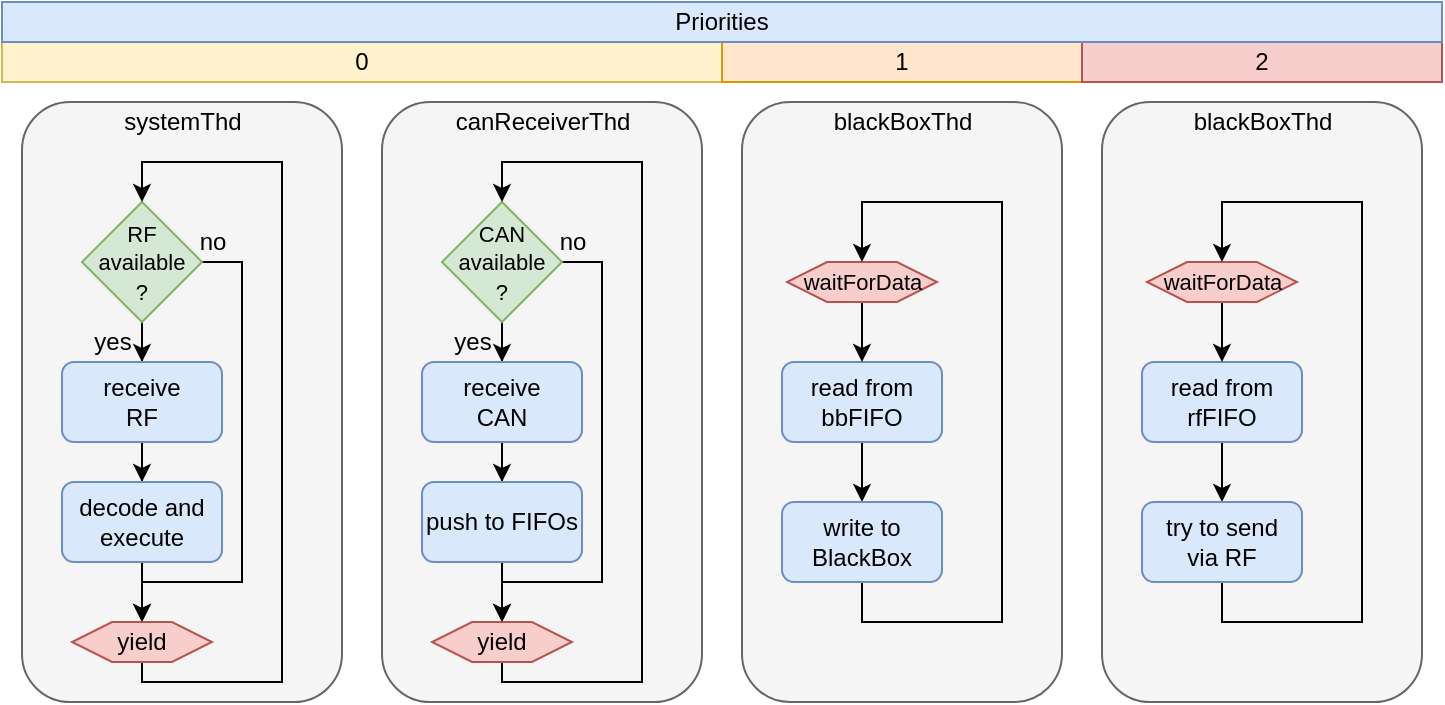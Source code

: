 <mxfile version="14.6.13" type="device"><diagram id="WkllGhkKPKTY4PVK9HA3" name="Page-1"><mxGraphModel dx="1105" dy="799" grid="1" gridSize="10" guides="1" tooltips="1" connect="1" arrows="1" fold="1" page="1" pageScale="1" pageWidth="850" pageHeight="1100" math="0" shadow="0"><root><mxCell id="0"/><mxCell id="1" parent="0"/><mxCell id="gsVgyHO2t3orhfe31xrk-1" value="" style="rounded=1;whiteSpace=wrap;html=1;fillColor=#f5f5f5;strokeColor=#666666;fontColor=#333333;" parent="1" vertex="1"><mxGeometry x="540" y="250" width="160" height="300" as="geometry"/></mxCell><mxCell id="gsVgyHO2t3orhfe31xrk-2" value="canReceiverThd" style="text;html=1;align=center;verticalAlign=middle;resizable=0;points=[];autosize=1;strokeColor=none;" parent="1" vertex="1"><mxGeometry x="570" y="250" width="100" height="20" as="geometry"/></mxCell><mxCell id="gsVgyHO2t3orhfe31xrk-11" style="edgeStyle=orthogonalEdgeStyle;rounded=0;orthogonalLoop=1;jettySize=auto;html=1;entryX=0.5;entryY=0;entryDx=0;entryDy=0;" parent="1" source="gsVgyHO2t3orhfe31xrk-5" target="gsVgyHO2t3orhfe31xrk-8" edge="1"><mxGeometry relative="1" as="geometry"/></mxCell><mxCell id="gsVgyHO2t3orhfe31xrk-15" style="edgeStyle=orthogonalEdgeStyle;rounded=0;orthogonalLoop=1;jettySize=auto;html=1;exitX=1;exitY=0.5;exitDx=0;exitDy=0;entryX=0.5;entryY=0;entryDx=0;entryDy=0;" parent="1" source="gsVgyHO2t3orhfe31xrk-5" target="gsVgyHO2t3orhfe31xrk-10" edge="1"><mxGeometry relative="1" as="geometry"><Array as="points"><mxPoint x="650" y="330"/><mxPoint x="650" y="490"/><mxPoint x="600" y="490"/></Array></mxGeometry></mxCell><mxCell id="gsVgyHO2t3orhfe31xrk-5" value="&lt;font style=&quot;font-size: 11px&quot;&gt;CAN&lt;br&gt;available&lt;br&gt;?&lt;/font&gt;" style="rhombus;whiteSpace=wrap;html=1;fillColor=#d5e8d4;strokeColor=#82b366;" parent="1" vertex="1"><mxGeometry x="570" y="300" width="60" height="60" as="geometry"/></mxCell><mxCell id="gsVgyHO2t3orhfe31xrk-12" style="edgeStyle=orthogonalEdgeStyle;rounded=0;orthogonalLoop=1;jettySize=auto;html=1;entryX=0.5;entryY=0;entryDx=0;entryDy=0;" parent="1" source="gsVgyHO2t3orhfe31xrk-8" target="gsVgyHO2t3orhfe31xrk-9" edge="1"><mxGeometry relative="1" as="geometry"/></mxCell><mxCell id="gsVgyHO2t3orhfe31xrk-8" value="receive&lt;br&gt;CAN" style="rounded=1;whiteSpace=wrap;html=1;fillColor=#dae8fc;strokeColor=#6c8ebf;" parent="1" vertex="1"><mxGeometry x="560" y="380" width="80" height="40" as="geometry"/></mxCell><mxCell id="gsVgyHO2t3orhfe31xrk-14" style="edgeStyle=orthogonalEdgeStyle;rounded=0;orthogonalLoop=1;jettySize=auto;html=1;exitX=0.5;exitY=1;exitDx=0;exitDy=0;entryX=0.5;entryY=0;entryDx=0;entryDy=0;" parent="1" source="gsVgyHO2t3orhfe31xrk-9" target="gsVgyHO2t3orhfe31xrk-10" edge="1"><mxGeometry relative="1" as="geometry"/></mxCell><mxCell id="gsVgyHO2t3orhfe31xrk-9" value="push to FIFOs" style="rounded=1;whiteSpace=wrap;html=1;fillColor=#dae8fc;strokeColor=#6c8ebf;" parent="1" vertex="1"><mxGeometry x="560" y="440" width="80" height="40" as="geometry"/></mxCell><mxCell id="gsVgyHO2t3orhfe31xrk-16" style="edgeStyle=orthogonalEdgeStyle;rounded=0;orthogonalLoop=1;jettySize=auto;html=1;exitX=0.5;exitY=1;exitDx=0;exitDy=0;entryX=0.5;entryY=0;entryDx=0;entryDy=0;" parent="1" source="gsVgyHO2t3orhfe31xrk-10" target="gsVgyHO2t3orhfe31xrk-5" edge="1"><mxGeometry relative="1" as="geometry"><Array as="points"><mxPoint x="600" y="540"/><mxPoint x="670" y="540"/><mxPoint x="670" y="280"/><mxPoint x="600" y="280"/></Array></mxGeometry></mxCell><mxCell id="gsVgyHO2t3orhfe31xrk-10" value="yield" style="shape=hexagon;perimeter=hexagonPerimeter2;whiteSpace=wrap;html=1;fixedSize=1;fillColor=#f8cecc;strokeColor=#b85450;" parent="1" vertex="1"><mxGeometry x="565" y="510" width="70" height="20" as="geometry"/></mxCell><mxCell id="kW5pfyk3hJCMQrnuL7md-1" value="yes" style="text;html=1;align=center;verticalAlign=middle;resizable=0;points=[];autosize=1;strokeColor=none;" vertex="1" parent="1"><mxGeometry x="570" y="360" width="30" height="20" as="geometry"/></mxCell><mxCell id="kW5pfyk3hJCMQrnuL7md-2" value="no" style="text;html=1;align=center;verticalAlign=middle;resizable=0;points=[];autosize=1;strokeColor=none;" vertex="1" parent="1"><mxGeometry x="620" y="310" width="30" height="20" as="geometry"/></mxCell><mxCell id="kW5pfyk3hJCMQrnuL7md-3" value="0" style="rounded=0;whiteSpace=wrap;html=1;fillColor=#fff2cc;strokeColor=#d6b656;" vertex="1" parent="1"><mxGeometry x="350" y="220" width="360" height="20" as="geometry"/></mxCell><mxCell id="kW5pfyk3hJCMQrnuL7md-4" value="" style="rounded=1;whiteSpace=wrap;html=1;fillColor=#f5f5f5;strokeColor=#666666;fontColor=#333333;" vertex="1" parent="1"><mxGeometry x="360" y="250" width="160" height="300" as="geometry"/></mxCell><mxCell id="kW5pfyk3hJCMQrnuL7md-5" value="systemThd" style="text;html=1;align=center;verticalAlign=middle;resizable=0;points=[];autosize=1;strokeColor=none;" vertex="1" parent="1"><mxGeometry x="405" y="250" width="70" height="20" as="geometry"/></mxCell><mxCell id="kW5pfyk3hJCMQrnuL7md-6" style="edgeStyle=orthogonalEdgeStyle;rounded=0;orthogonalLoop=1;jettySize=auto;html=1;entryX=0.5;entryY=0;entryDx=0;entryDy=0;" edge="1" parent="1" source="kW5pfyk3hJCMQrnuL7md-8" target="kW5pfyk3hJCMQrnuL7md-10"><mxGeometry relative="1" as="geometry"/></mxCell><mxCell id="kW5pfyk3hJCMQrnuL7md-7" style="edgeStyle=orthogonalEdgeStyle;rounded=0;orthogonalLoop=1;jettySize=auto;html=1;exitX=1;exitY=0.5;exitDx=0;exitDy=0;entryX=0.5;entryY=0;entryDx=0;entryDy=0;" edge="1" parent="1" source="kW5pfyk3hJCMQrnuL7md-8" target="kW5pfyk3hJCMQrnuL7md-14"><mxGeometry relative="1" as="geometry"><Array as="points"><mxPoint x="470" y="330"/><mxPoint x="470" y="490"/><mxPoint x="420" y="490"/></Array></mxGeometry></mxCell><mxCell id="kW5pfyk3hJCMQrnuL7md-8" value="&lt;font style=&quot;font-size: 11px&quot;&gt;RF&lt;br&gt;available&lt;br&gt;?&lt;/font&gt;" style="rhombus;whiteSpace=wrap;html=1;fillColor=#d5e8d4;strokeColor=#82b366;" vertex="1" parent="1"><mxGeometry x="390" y="300" width="60" height="60" as="geometry"/></mxCell><mxCell id="kW5pfyk3hJCMQrnuL7md-9" style="edgeStyle=orthogonalEdgeStyle;rounded=0;orthogonalLoop=1;jettySize=auto;html=1;entryX=0.5;entryY=0;entryDx=0;entryDy=0;" edge="1" parent="1" source="kW5pfyk3hJCMQrnuL7md-10" target="kW5pfyk3hJCMQrnuL7md-12"><mxGeometry relative="1" as="geometry"/></mxCell><mxCell id="kW5pfyk3hJCMQrnuL7md-10" value="receive&lt;br&gt;RF" style="rounded=1;whiteSpace=wrap;html=1;fillColor=#dae8fc;strokeColor=#6c8ebf;" vertex="1" parent="1"><mxGeometry x="380" y="380" width="80" height="40" as="geometry"/></mxCell><mxCell id="kW5pfyk3hJCMQrnuL7md-11" style="edgeStyle=orthogonalEdgeStyle;rounded=0;orthogonalLoop=1;jettySize=auto;html=1;exitX=0.5;exitY=1;exitDx=0;exitDy=0;entryX=0.5;entryY=0;entryDx=0;entryDy=0;" edge="1" parent="1" source="kW5pfyk3hJCMQrnuL7md-12" target="kW5pfyk3hJCMQrnuL7md-14"><mxGeometry relative="1" as="geometry"/></mxCell><mxCell id="kW5pfyk3hJCMQrnuL7md-12" value="decode and execute" style="rounded=1;whiteSpace=wrap;html=1;fillColor=#dae8fc;strokeColor=#6c8ebf;" vertex="1" parent="1"><mxGeometry x="380" y="440" width="80" height="40" as="geometry"/></mxCell><mxCell id="kW5pfyk3hJCMQrnuL7md-13" style="edgeStyle=orthogonalEdgeStyle;rounded=0;orthogonalLoop=1;jettySize=auto;html=1;exitX=0.5;exitY=1;exitDx=0;exitDy=0;entryX=0.5;entryY=0;entryDx=0;entryDy=0;" edge="1" parent="1" source="kW5pfyk3hJCMQrnuL7md-14" target="kW5pfyk3hJCMQrnuL7md-8"><mxGeometry relative="1" as="geometry"><Array as="points"><mxPoint x="420" y="540"/><mxPoint x="490" y="540"/><mxPoint x="490" y="280"/><mxPoint x="420" y="280"/></Array></mxGeometry></mxCell><mxCell id="kW5pfyk3hJCMQrnuL7md-14" value="yield" style="shape=hexagon;perimeter=hexagonPerimeter2;whiteSpace=wrap;html=1;fixedSize=1;fillColor=#f8cecc;strokeColor=#b85450;" vertex="1" parent="1"><mxGeometry x="385" y="510" width="70" height="20" as="geometry"/></mxCell><mxCell id="kW5pfyk3hJCMQrnuL7md-15" value="yes" style="text;html=1;align=center;verticalAlign=middle;resizable=0;points=[];autosize=1;strokeColor=none;" vertex="1" parent="1"><mxGeometry x="390" y="360" width="30" height="20" as="geometry"/></mxCell><mxCell id="kW5pfyk3hJCMQrnuL7md-16" value="no" style="text;html=1;align=center;verticalAlign=middle;resizable=0;points=[];autosize=1;strokeColor=none;" vertex="1" parent="1"><mxGeometry x="440" y="310" width="30" height="20" as="geometry"/></mxCell><mxCell id="kW5pfyk3hJCMQrnuL7md-17" value="1" style="rounded=0;whiteSpace=wrap;html=1;fillColor=#ffe6cc;strokeColor=#d79b00;" vertex="1" parent="1"><mxGeometry x="710" y="220" width="180" height="20" as="geometry"/></mxCell><mxCell id="kW5pfyk3hJCMQrnuL7md-18" value="2" style="rounded=0;whiteSpace=wrap;html=1;fillColor=#f8cecc;strokeColor=#b85450;" vertex="1" parent="1"><mxGeometry x="890" y="220" width="180" height="20" as="geometry"/></mxCell><mxCell id="kW5pfyk3hJCMQrnuL7md-20" value="Priorities" style="rounded=0;whiteSpace=wrap;html=1;fillColor=#dae8fc;strokeColor=#6c8ebf;align=center;" vertex="1" parent="1"><mxGeometry x="350" y="200" width="720" height="20" as="geometry"/></mxCell><mxCell id="kW5pfyk3hJCMQrnuL7md-21" value="" style="rounded=1;whiteSpace=wrap;html=1;fillColor=#f5f5f5;strokeColor=#666666;fontColor=#333333;" vertex="1" parent="1"><mxGeometry x="720" y="250" width="160" height="300" as="geometry"/></mxCell><mxCell id="kW5pfyk3hJCMQrnuL7md-22" value="blackBoxThd" style="text;html=1;align=center;verticalAlign=middle;resizable=0;points=[];autosize=1;strokeColor=none;" vertex="1" parent="1"><mxGeometry x="760" y="250" width="80" height="20" as="geometry"/></mxCell><mxCell id="kW5pfyk3hJCMQrnuL7md-36" style="edgeStyle=orthogonalEdgeStyle;rounded=0;orthogonalLoop=1;jettySize=auto;html=1;exitX=0.5;exitY=1;exitDx=0;exitDy=0;entryX=0.5;entryY=0;entryDx=0;entryDy=0;fontSize=11;" edge="1" parent="1" source="kW5pfyk3hJCMQrnuL7md-29" target="kW5pfyk3hJCMQrnuL7md-34"><mxGeometry relative="1" as="geometry"/></mxCell><mxCell id="kW5pfyk3hJCMQrnuL7md-29" value="read from bbFIFO" style="rounded=1;whiteSpace=wrap;html=1;fillColor=#dae8fc;strokeColor=#6c8ebf;" vertex="1" parent="1"><mxGeometry x="740" y="380" width="80" height="40" as="geometry"/></mxCell><mxCell id="kW5pfyk3hJCMQrnuL7md-35" style="edgeStyle=orthogonalEdgeStyle;rounded=0;orthogonalLoop=1;jettySize=auto;html=1;exitX=0.5;exitY=1;exitDx=0;exitDy=0;entryX=0.5;entryY=0;entryDx=0;entryDy=0;fontSize=11;" edge="1" parent="1" source="kW5pfyk3hJCMQrnuL7md-31" target="kW5pfyk3hJCMQrnuL7md-29"><mxGeometry relative="1" as="geometry"/></mxCell><mxCell id="kW5pfyk3hJCMQrnuL7md-31" value="waitForData" style="shape=hexagon;perimeter=hexagonPerimeter2;whiteSpace=wrap;html=1;fixedSize=1;fillColor=#f8cecc;strokeColor=#b85450;fontSize=11;" vertex="1" parent="1"><mxGeometry x="742.5" y="330" width="75" height="20" as="geometry"/></mxCell><mxCell id="kW5pfyk3hJCMQrnuL7md-37" style="edgeStyle=orthogonalEdgeStyle;rounded=0;orthogonalLoop=1;jettySize=auto;html=1;entryX=0.5;entryY=0;entryDx=0;entryDy=0;fontSize=11;" edge="1" parent="1" source="kW5pfyk3hJCMQrnuL7md-34" target="kW5pfyk3hJCMQrnuL7md-31"><mxGeometry relative="1" as="geometry"><Array as="points"><mxPoint x="780" y="510"/><mxPoint x="850" y="510"/><mxPoint x="850" y="300"/><mxPoint x="780" y="300"/></Array></mxGeometry></mxCell><mxCell id="kW5pfyk3hJCMQrnuL7md-34" value="write to&lt;br&gt;BlackBox" style="rounded=1;whiteSpace=wrap;html=1;fillColor=#dae8fc;strokeColor=#6c8ebf;" vertex="1" parent="1"><mxGeometry x="740" y="450" width="80" height="40" as="geometry"/></mxCell><mxCell id="kW5pfyk3hJCMQrnuL7md-38" value="" style="rounded=1;whiteSpace=wrap;html=1;fillColor=#f5f5f5;strokeColor=#666666;fontColor=#333333;" vertex="1" parent="1"><mxGeometry x="900" y="250" width="160" height="300" as="geometry"/></mxCell><mxCell id="kW5pfyk3hJCMQrnuL7md-39" value="blackBoxThd" style="text;html=1;align=center;verticalAlign=middle;resizable=0;points=[];autosize=1;strokeColor=none;" vertex="1" parent="1"><mxGeometry x="940" y="250" width="80" height="20" as="geometry"/></mxCell><mxCell id="kW5pfyk3hJCMQrnuL7md-40" style="edgeStyle=orthogonalEdgeStyle;rounded=0;orthogonalLoop=1;jettySize=auto;html=1;exitX=0.5;exitY=1;exitDx=0;exitDy=0;entryX=0.5;entryY=0;entryDx=0;entryDy=0;fontSize=11;" edge="1" parent="1" source="kW5pfyk3hJCMQrnuL7md-41" target="kW5pfyk3hJCMQrnuL7md-45"><mxGeometry relative="1" as="geometry"/></mxCell><mxCell id="kW5pfyk3hJCMQrnuL7md-41" value="read from rfFIFO" style="rounded=1;whiteSpace=wrap;html=1;fillColor=#dae8fc;strokeColor=#6c8ebf;" vertex="1" parent="1"><mxGeometry x="920" y="380" width="80" height="40" as="geometry"/></mxCell><mxCell id="kW5pfyk3hJCMQrnuL7md-42" style="edgeStyle=orthogonalEdgeStyle;rounded=0;orthogonalLoop=1;jettySize=auto;html=1;exitX=0.5;exitY=1;exitDx=0;exitDy=0;entryX=0.5;entryY=0;entryDx=0;entryDy=0;fontSize=11;" edge="1" parent="1" source="kW5pfyk3hJCMQrnuL7md-43" target="kW5pfyk3hJCMQrnuL7md-41"><mxGeometry relative="1" as="geometry"/></mxCell><mxCell id="kW5pfyk3hJCMQrnuL7md-43" value="waitForData" style="shape=hexagon;perimeter=hexagonPerimeter2;whiteSpace=wrap;html=1;fixedSize=1;fillColor=#f8cecc;strokeColor=#b85450;fontSize=11;" vertex="1" parent="1"><mxGeometry x="922.5" y="330" width="75" height="20" as="geometry"/></mxCell><mxCell id="kW5pfyk3hJCMQrnuL7md-44" style="edgeStyle=orthogonalEdgeStyle;rounded=0;orthogonalLoop=1;jettySize=auto;html=1;entryX=0.5;entryY=0;entryDx=0;entryDy=0;fontSize=11;" edge="1" parent="1" source="kW5pfyk3hJCMQrnuL7md-45" target="kW5pfyk3hJCMQrnuL7md-43"><mxGeometry relative="1" as="geometry"><Array as="points"><mxPoint x="960" y="510"/><mxPoint x="1030" y="510"/><mxPoint x="1030" y="300"/><mxPoint x="960" y="300"/></Array></mxGeometry></mxCell><mxCell id="kW5pfyk3hJCMQrnuL7md-45" value="try to send&lt;br&gt;via RF" style="rounded=1;whiteSpace=wrap;html=1;fillColor=#dae8fc;strokeColor=#6c8ebf;" vertex="1" parent="1"><mxGeometry x="920" y="450" width="80" height="40" as="geometry"/></mxCell></root></mxGraphModel></diagram></mxfile>